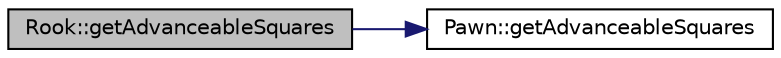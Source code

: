 digraph "Rook::getAdvanceableSquares"
{
 // LATEX_PDF_SIZE
  bgcolor="transparent";
  edge [fontname="Helvetica",fontsize="10",labelfontname="Helvetica",labelfontsize="10"];
  node [fontname="Helvetica",fontsize="10",shape=record];
  rankdir="LR";
  Node1 [label="Rook::getAdvanceableSquares",height=0.2,width=0.4,color="black", fillcolor="grey75", style="filled", fontcolor="black",tooltip=" "];
  Node1 -> Node2 [color="midnightblue",fontsize="10",style="solid",fontname="Helvetica"];
  Node2 [label="Pawn::getAdvanceableSquares",height=0.2,width=0.4,color="black",URL="$de/dff/classPawn.html#a9f4a8080acbef499c72508682eba9dd6",tooltip=" "];
}
